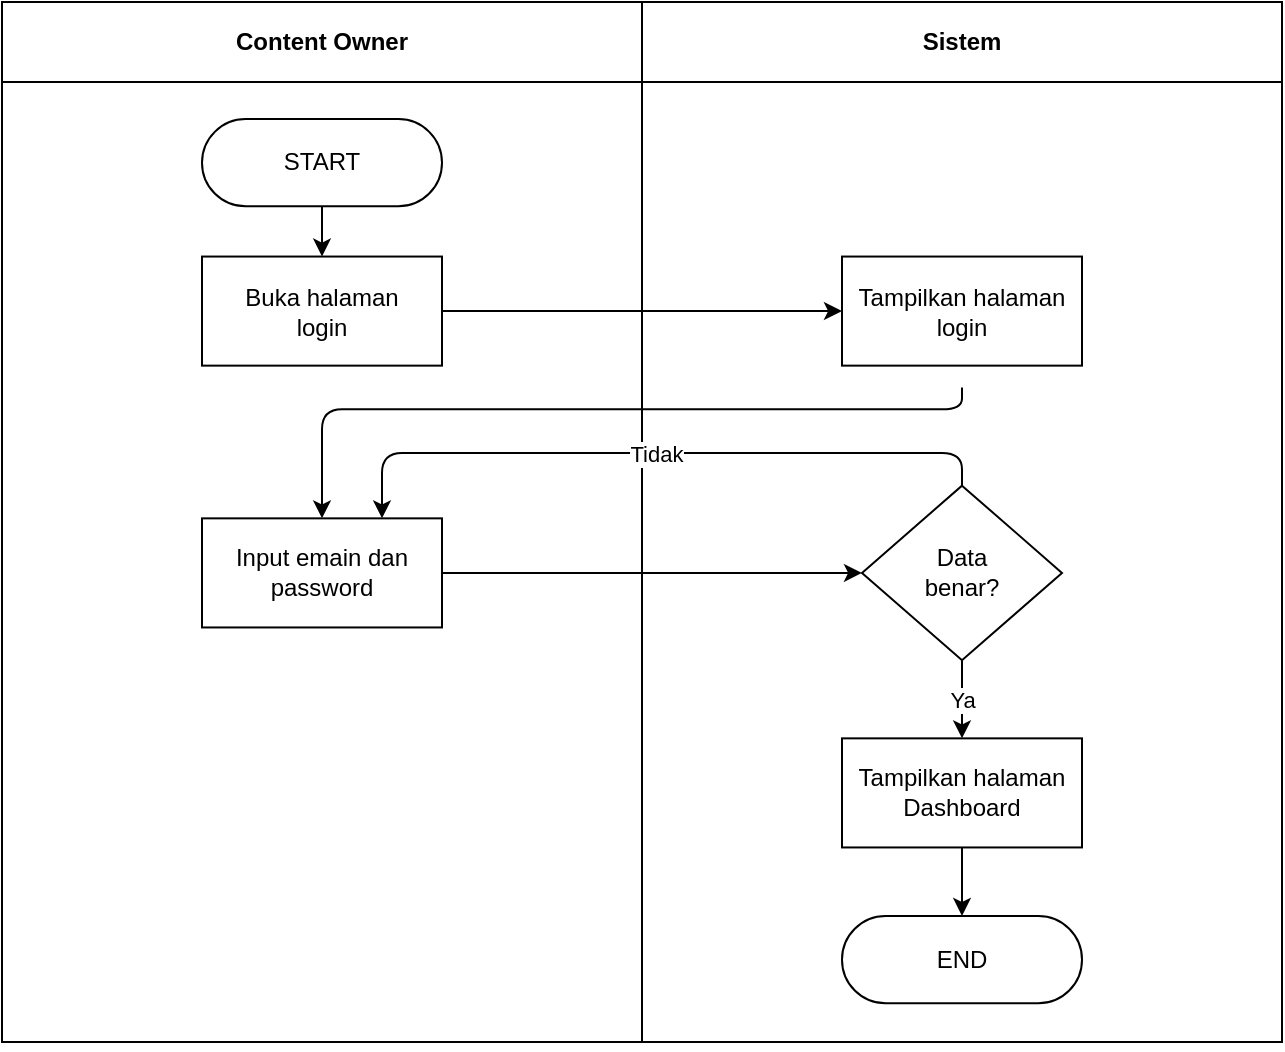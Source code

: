 <mxfile version="14.5.3" type="onedrive"><diagram id="a23M1rXB4qCNIl3mvdxG" name="Page-1"><mxGraphModel dx="1038" dy="575" grid="1" gridSize="10" guides="1" tooltips="1" connect="1" arrows="1" fold="1" page="1" pageScale="1" pageWidth="850" pageHeight="1100" math="0" shadow="0"><root><mxCell id="0"/><mxCell id="1" parent="0"/><mxCell id="GT3woq2-F7suwN0bNF2A-1" value="Content Owner" style="rounded=0;whiteSpace=wrap;html=1;fontStyle=1" parent="1" vertex="1"><mxGeometry x="40" y="80" width="320" height="40" as="geometry"/></mxCell><mxCell id="GT3woq2-F7suwN0bNF2A-3" value="Sistem" style="rounded=0;whiteSpace=wrap;html=1;fontStyle=1" parent="1" vertex="1"><mxGeometry x="360" y="80" width="320" height="40" as="geometry"/></mxCell><mxCell id="M6yjCoXnOMiM3QbK2FVK-3" value="" style="group" vertex="1" connectable="0" parent="1"><mxGeometry x="40" y="120" width="640" height="483.632" as="geometry"/></mxCell><mxCell id="M6yjCoXnOMiM3QbK2FVK-1" value="" style="rounded=0;whiteSpace=wrap;html=1;fontStyle=1" vertex="1" parent="M6yjCoXnOMiM3QbK2FVK-3"><mxGeometry width="320" height="480.0" as="geometry"/></mxCell><mxCell id="M6yjCoXnOMiM3QbK2FVK-2" value="" style="rounded=0;whiteSpace=wrap;html=1;fontStyle=1" vertex="1" parent="M6yjCoXnOMiM3QbK2FVK-3"><mxGeometry x="320" width="320" height="480.0" as="geometry"/></mxCell><mxCell id="M6yjCoXnOMiM3QbK2FVK-4" value="START" style="rounded=1;whiteSpace=wrap;html=1;arcSize=50;" vertex="1" parent="M6yjCoXnOMiM3QbK2FVK-3"><mxGeometry x="100" y="18.545" width="120" height="43.636" as="geometry"/></mxCell><mxCell id="M6yjCoXnOMiM3QbK2FVK-5" value="Buka halaman&lt;div&gt;login&lt;br&gt;&lt;/div&gt;" style="rounded=0;whiteSpace=wrap;html=1;" vertex="1" parent="M6yjCoXnOMiM3QbK2FVK-3"><mxGeometry x="100" y="87.273" width="120" height="54.545" as="geometry"/></mxCell><mxCell id="M6yjCoXnOMiM3QbK2FVK-6" value="" style="endArrow=classic;html=1;exitX=0.5;exitY=1;exitDx=0;exitDy=0;" edge="1" parent="M6yjCoXnOMiM3QbK2FVK-3" source="M6yjCoXnOMiM3QbK2FVK-4" target="M6yjCoXnOMiM3QbK2FVK-5"><mxGeometry width="50" height="50" relative="1" as="geometry"><mxPoint x="360" y="204.0" as="sourcePoint"/><mxPoint x="410" y="149.455" as="targetPoint"/></mxGeometry></mxCell><mxCell id="M6yjCoXnOMiM3QbK2FVK-7" value="Tampilkan halaman&lt;div&gt;login&lt;br&gt;&lt;/div&gt;" style="rounded=0;whiteSpace=wrap;html=1;" vertex="1" parent="M6yjCoXnOMiM3QbK2FVK-3"><mxGeometry x="420" y="87.273" width="120" height="54.545" as="geometry"/></mxCell><mxCell id="M6yjCoXnOMiM3QbK2FVK-8" value="Input emain dan password" style="rounded=0;whiteSpace=wrap;html=1;" vertex="1" parent="M6yjCoXnOMiM3QbK2FVK-3"><mxGeometry x="100" y="218.182" width="120" height="54.545" as="geometry"/></mxCell><mxCell id="M6yjCoXnOMiM3QbK2FVK-9" value="" style="endArrow=classic;html=1;" edge="1" parent="M6yjCoXnOMiM3QbK2FVK-3" source="M6yjCoXnOMiM3QbK2FVK-5" target="M6yjCoXnOMiM3QbK2FVK-7"><mxGeometry width="50" height="50" relative="1" as="geometry"><mxPoint x="360" y="196.364" as="sourcePoint"/><mxPoint x="410" y="141.818" as="targetPoint"/></mxGeometry></mxCell><mxCell id="M6yjCoXnOMiM3QbK2FVK-10" value="" style="endArrow=classic;html=1;entryX=0.5;entryY=0;entryDx=0;entryDy=0;edgeStyle=orthogonalEdgeStyle;" edge="1" parent="M6yjCoXnOMiM3QbK2FVK-3" target="M6yjCoXnOMiM3QbK2FVK-8"><mxGeometry width="50" height="50" relative="1" as="geometry"><mxPoint x="480" y="152.727" as="sourcePoint"/><mxPoint x="410" y="130.909" as="targetPoint"/><Array as="points"><mxPoint x="480" y="163.636"/><mxPoint x="160" y="163.636"/></Array></mxGeometry></mxCell><mxCell id="M6yjCoXnOMiM3QbK2FVK-11" value="&lt;div&gt;Data&lt;/div&gt;&lt;div&gt;benar?&lt;/div&gt;" style="rhombus;whiteSpace=wrap;html=1;" vertex="1" parent="M6yjCoXnOMiM3QbK2FVK-3"><mxGeometry x="430" y="201.818" width="100" height="87.273" as="geometry"/></mxCell><mxCell id="M6yjCoXnOMiM3QbK2FVK-12" value="" style="endArrow=classic;html=1;exitX=1;exitY=0.5;exitDx=0;exitDy=0;" edge="1" parent="M6yjCoXnOMiM3QbK2FVK-3" source="M6yjCoXnOMiM3QbK2FVK-8" target="M6yjCoXnOMiM3QbK2FVK-11"><mxGeometry width="50" height="50" relative="1" as="geometry"><mxPoint x="360" y="163.636" as="sourcePoint"/><mxPoint x="410" y="109.091" as="targetPoint"/></mxGeometry></mxCell><mxCell id="M6yjCoXnOMiM3QbK2FVK-13" value="" style="endArrow=classic;html=1;exitX=0.5;exitY=0;exitDx=0;exitDy=0;entryX=0.75;entryY=0;entryDx=0;entryDy=0;edgeStyle=orthogonalEdgeStyle;" edge="1" parent="M6yjCoXnOMiM3QbK2FVK-3" source="M6yjCoXnOMiM3QbK2FVK-11" target="M6yjCoXnOMiM3QbK2FVK-8"><mxGeometry relative="1" as="geometry"><mxPoint x="330" y="130.909" as="sourcePoint"/><mxPoint x="430" y="130.909" as="targetPoint"/><Array as="points"><mxPoint x="480" y="185.455"/><mxPoint x="190" y="185.455"/></Array></mxGeometry></mxCell><mxCell id="M6yjCoXnOMiM3QbK2FVK-14" value="Tidak" style="edgeLabel;resizable=0;html=1;align=center;verticalAlign=middle;" connectable="0" vertex="1" parent="M6yjCoXnOMiM3QbK2FVK-13"><mxGeometry relative="1" as="geometry"/></mxCell><mxCell id="M6yjCoXnOMiM3QbK2FVK-15" value="Tampilkan halaman&lt;div&gt;Dashboard&lt;br&gt;&lt;/div&gt;" style="rounded=0;whiteSpace=wrap;html=1;" vertex="1" parent="M6yjCoXnOMiM3QbK2FVK-3"><mxGeometry x="420" y="328.182" width="120" height="54.545" as="geometry"/></mxCell><mxCell id="M6yjCoXnOMiM3QbK2FVK-16" value="" style="endArrow=classic;html=1;exitX=0.5;exitY=1;exitDx=0;exitDy=0;entryX=0.5;entryY=0;entryDx=0;entryDy=0;" edge="1" parent="M6yjCoXnOMiM3QbK2FVK-3" source="M6yjCoXnOMiM3QbK2FVK-15" target="M6yjCoXnOMiM3QbK2FVK-19"><mxGeometry width="50" height="50" relative="1" as="geometry"><mxPoint x="360" y="196.364" as="sourcePoint"/><mxPoint x="480" y="425.455" as="targetPoint"/></mxGeometry></mxCell><mxCell id="M6yjCoXnOMiM3QbK2FVK-17" value="" style="endArrow=classic;html=1;exitX=0.5;exitY=1;exitDx=0;exitDy=0;entryX=0.5;entryY=0;entryDx=0;entryDy=0;" edge="1" parent="M6yjCoXnOMiM3QbK2FVK-3" source="M6yjCoXnOMiM3QbK2FVK-11" target="M6yjCoXnOMiM3QbK2FVK-15"><mxGeometry relative="1" as="geometry"><mxPoint x="330" y="163.636" as="sourcePoint"/><mxPoint x="430" y="163.636" as="targetPoint"/></mxGeometry></mxCell><mxCell id="M6yjCoXnOMiM3QbK2FVK-18" value="Ya" style="edgeLabel;resizable=0;html=1;align=center;verticalAlign=middle;" connectable="0" vertex="1" parent="M6yjCoXnOMiM3QbK2FVK-17"><mxGeometry relative="1" as="geometry"/></mxCell><mxCell id="M6yjCoXnOMiM3QbK2FVK-19" value="END" style="rounded=1;whiteSpace=wrap;html=1;arcSize=50;" vertex="1" parent="M6yjCoXnOMiM3QbK2FVK-3"><mxGeometry x="420" y="416.995" width="120" height="43.636" as="geometry"/></mxCell></root></mxGraphModel></diagram></mxfile>